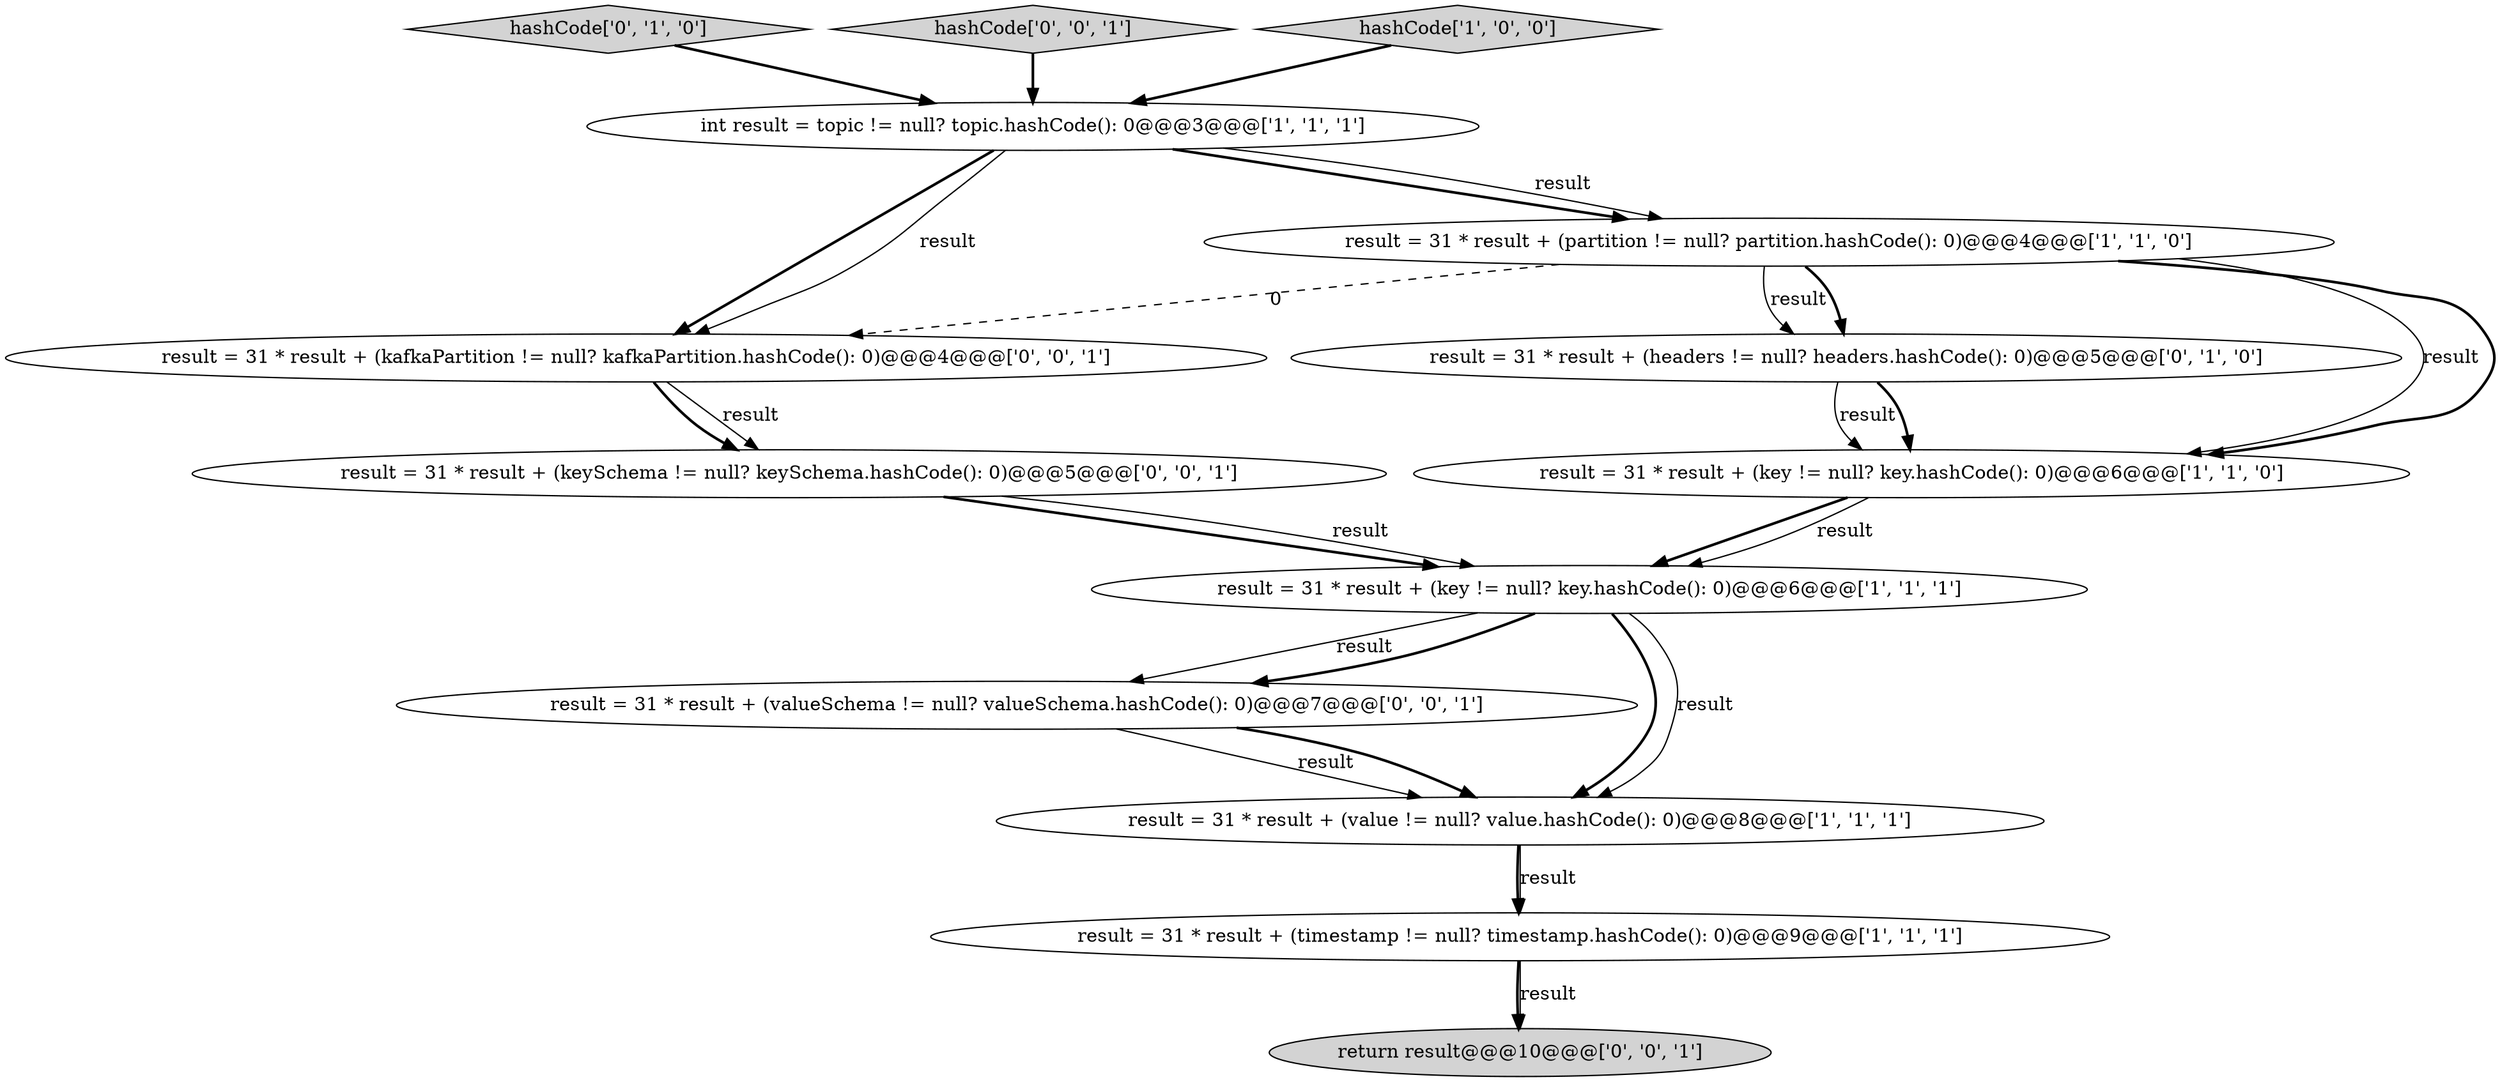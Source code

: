 digraph {
12 [style = filled, label = "result = 31 * result + (kafkaPartition != null? kafkaPartition.hashCode(): 0)@@@4@@@['0', '0', '1']", fillcolor = white, shape = ellipse image = "AAA0AAABBB3BBB"];
11 [style = filled, label = "return result@@@10@@@['0', '0', '1']", fillcolor = lightgray, shape = ellipse image = "AAA0AAABBB3BBB"];
4 [style = filled, label = "result = 31 * result + (partition != null? partition.hashCode(): 0)@@@4@@@['1', '1', '0']", fillcolor = white, shape = ellipse image = "AAA0AAABBB1BBB"];
6 [style = filled, label = "result = 31 * result + (key != null? key.hashCode(): 0)@@@6@@@['1', '1', '1']", fillcolor = white, shape = ellipse image = "AAA0AAABBB1BBB"];
2 [style = filled, label = "result = 31 * result + (timestamp != null? timestamp.hashCode(): 0)@@@9@@@['1', '1', '1']", fillcolor = white, shape = ellipse image = "AAA0AAABBB1BBB"];
7 [style = filled, label = "hashCode['0', '1', '0']", fillcolor = lightgray, shape = diamond image = "AAA0AAABBB2BBB"];
13 [style = filled, label = "result = 31 * result + (valueSchema != null? valueSchema.hashCode(): 0)@@@7@@@['0', '0', '1']", fillcolor = white, shape = ellipse image = "AAA0AAABBB3BBB"];
9 [style = filled, label = "hashCode['0', '0', '1']", fillcolor = lightgray, shape = diamond image = "AAA0AAABBB3BBB"];
8 [style = filled, label = "result = 31 * result + (headers != null? headers.hashCode(): 0)@@@5@@@['0', '1', '0']", fillcolor = white, shape = ellipse image = "AAA1AAABBB2BBB"];
0 [style = filled, label = "int result = topic != null? topic.hashCode(): 0@@@3@@@['1', '1', '1']", fillcolor = white, shape = ellipse image = "AAA0AAABBB1BBB"];
10 [style = filled, label = "result = 31 * result + (keySchema != null? keySchema.hashCode(): 0)@@@5@@@['0', '0', '1']", fillcolor = white, shape = ellipse image = "AAA0AAABBB3BBB"];
5 [style = filled, label = "result = 31 * result + (value != null? value.hashCode(): 0)@@@8@@@['1', '1', '1']", fillcolor = white, shape = ellipse image = "AAA0AAABBB1BBB"];
3 [style = filled, label = "result = 31 * result + (key != null? key.hashCode(): 0)@@@6@@@['1', '1', '0']", fillcolor = white, shape = ellipse image = "AAA0AAABBB1BBB"];
1 [style = filled, label = "hashCode['1', '0', '0']", fillcolor = lightgray, shape = diamond image = "AAA0AAABBB1BBB"];
5->2 [style = bold, label=""];
4->8 [style = solid, label="result"];
6->13 [style = solid, label="result"];
0->4 [style = bold, label=""];
4->12 [style = dashed, label="0"];
10->6 [style = bold, label=""];
4->3 [style = solid, label="result"];
2->11 [style = bold, label=""];
6->13 [style = bold, label=""];
8->3 [style = solid, label="result"];
4->8 [style = bold, label=""];
9->0 [style = bold, label=""];
0->4 [style = solid, label="result"];
8->3 [style = bold, label=""];
3->6 [style = bold, label=""];
5->2 [style = solid, label="result"];
3->6 [style = solid, label="result"];
12->10 [style = bold, label=""];
12->10 [style = solid, label="result"];
0->12 [style = bold, label=""];
7->0 [style = bold, label=""];
6->5 [style = bold, label=""];
2->11 [style = solid, label="result"];
13->5 [style = solid, label="result"];
6->5 [style = solid, label="result"];
10->6 [style = solid, label="result"];
4->3 [style = bold, label=""];
13->5 [style = bold, label=""];
1->0 [style = bold, label=""];
0->12 [style = solid, label="result"];
}
